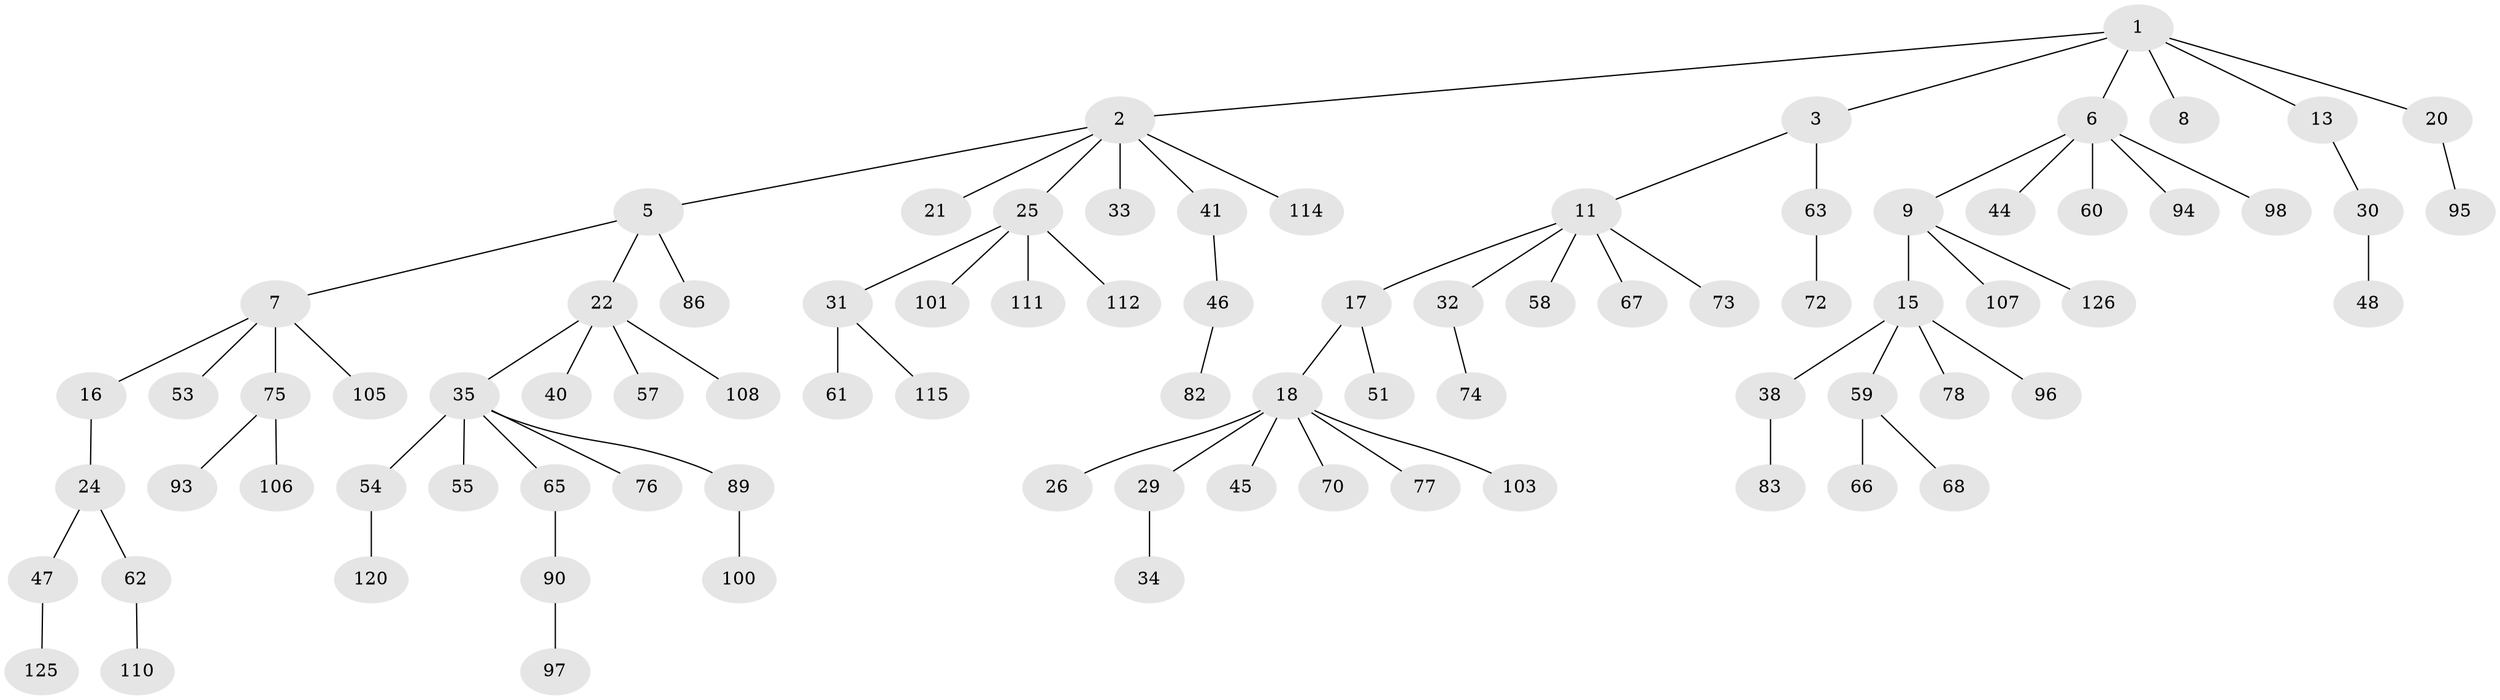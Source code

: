 // Generated by graph-tools (version 1.1) at 2025/52/02/27/25 19:52:11]
// undirected, 84 vertices, 83 edges
graph export_dot {
graph [start="1"]
  node [color=gray90,style=filled];
  1 [super="+87"];
  2 [super="+4"];
  3 [super="+10"];
  5 [super="+81"];
  6 [super="+56"];
  7 [super="+12"];
  8 [super="+88"];
  9;
  11 [super="+14"];
  13 [super="+43"];
  15 [super="+64"];
  16 [super="+23"];
  17;
  18 [super="+19"];
  20 [super="+28"];
  21 [super="+119"];
  22 [super="+39"];
  24 [super="+36"];
  25 [super="+27"];
  26 [super="+104"];
  29 [super="+118"];
  30 [super="+42"];
  31 [super="+49"];
  32 [super="+52"];
  33;
  34 [super="+71"];
  35 [super="+37"];
  38 [super="+80"];
  40 [super="+79"];
  41;
  44 [super="+122"];
  45 [super="+85"];
  46;
  47 [super="+99"];
  48 [super="+50"];
  51;
  53;
  54 [super="+116"];
  55 [super="+113"];
  57;
  58;
  59 [super="+69"];
  60 [super="+109"];
  61;
  62 [super="+102"];
  63 [super="+117"];
  65;
  66;
  67 [super="+121"];
  68;
  70 [super="+92"];
  72;
  73 [super="+124"];
  74;
  75 [super="+123"];
  76;
  77 [super="+84"];
  78;
  82 [super="+91"];
  83;
  86;
  89;
  90;
  93;
  94;
  95;
  96;
  97;
  98;
  100;
  101;
  103;
  105;
  106;
  107;
  108;
  110;
  111;
  112;
  114;
  115;
  120;
  125;
  126;
  1 -- 2;
  1 -- 3;
  1 -- 6;
  1 -- 8;
  1 -- 13;
  1 -- 20;
  2 -- 5;
  2 -- 21;
  2 -- 33;
  2 -- 114;
  2 -- 25;
  2 -- 41;
  3 -- 11;
  3 -- 63;
  5 -- 7;
  5 -- 22;
  5 -- 86;
  6 -- 9;
  6 -- 44;
  6 -- 94;
  6 -- 98;
  6 -- 60;
  7 -- 53;
  7 -- 75;
  7 -- 16;
  7 -- 105;
  9 -- 15;
  9 -- 107;
  9 -- 126;
  11 -- 32;
  11 -- 67;
  11 -- 73;
  11 -- 58;
  11 -- 17;
  13 -- 30;
  15 -- 38;
  15 -- 59;
  15 -- 78;
  15 -- 96;
  16 -- 24;
  17 -- 18;
  17 -- 51;
  18 -- 103;
  18 -- 29;
  18 -- 77;
  18 -- 70;
  18 -- 26;
  18 -- 45;
  20 -- 95;
  22 -- 35;
  22 -- 40;
  22 -- 57;
  22 -- 108;
  24 -- 62;
  24 -- 47;
  25 -- 101;
  25 -- 112;
  25 -- 31;
  25 -- 111;
  29 -- 34;
  30 -- 48;
  31 -- 115;
  31 -- 61;
  32 -- 74;
  35 -- 54;
  35 -- 55;
  35 -- 89;
  35 -- 65;
  35 -- 76;
  38 -- 83;
  41 -- 46;
  46 -- 82;
  47 -- 125;
  54 -- 120;
  59 -- 66;
  59 -- 68;
  62 -- 110;
  63 -- 72;
  65 -- 90;
  75 -- 93;
  75 -- 106;
  89 -- 100;
  90 -- 97;
}

